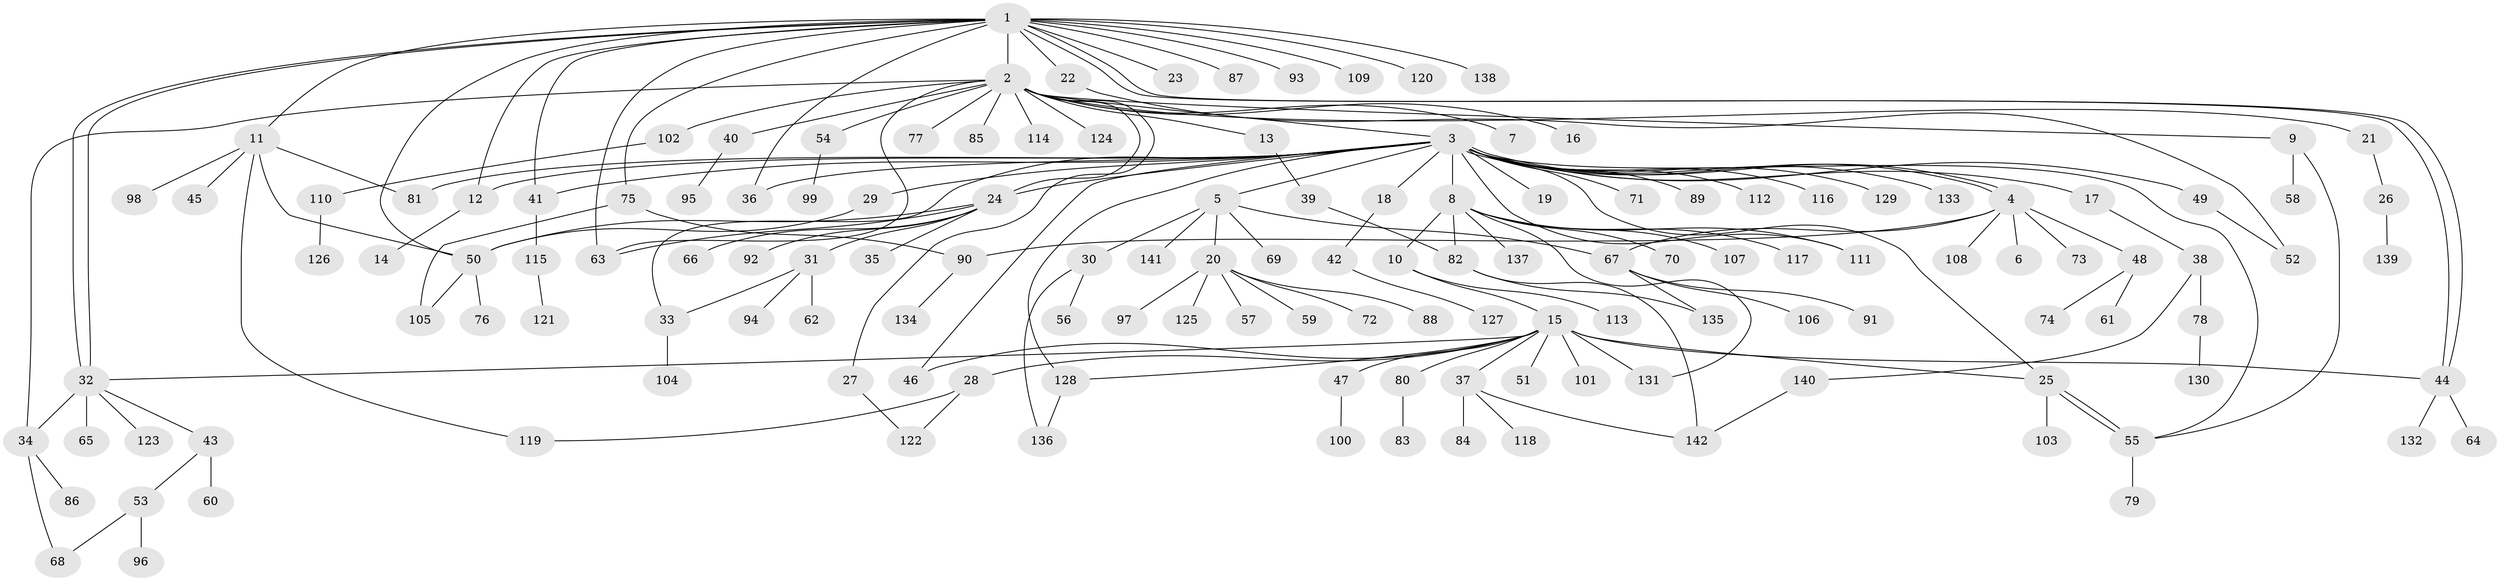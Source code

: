 // Generated by graph-tools (version 1.1) at 2025/14/03/09/25 04:14:39]
// undirected, 142 vertices, 178 edges
graph export_dot {
graph [start="1"]
  node [color=gray90,style=filled];
  1;
  2;
  3;
  4;
  5;
  6;
  7;
  8;
  9;
  10;
  11;
  12;
  13;
  14;
  15;
  16;
  17;
  18;
  19;
  20;
  21;
  22;
  23;
  24;
  25;
  26;
  27;
  28;
  29;
  30;
  31;
  32;
  33;
  34;
  35;
  36;
  37;
  38;
  39;
  40;
  41;
  42;
  43;
  44;
  45;
  46;
  47;
  48;
  49;
  50;
  51;
  52;
  53;
  54;
  55;
  56;
  57;
  58;
  59;
  60;
  61;
  62;
  63;
  64;
  65;
  66;
  67;
  68;
  69;
  70;
  71;
  72;
  73;
  74;
  75;
  76;
  77;
  78;
  79;
  80;
  81;
  82;
  83;
  84;
  85;
  86;
  87;
  88;
  89;
  90;
  91;
  92;
  93;
  94;
  95;
  96;
  97;
  98;
  99;
  100;
  101;
  102;
  103;
  104;
  105;
  106;
  107;
  108;
  109;
  110;
  111;
  112;
  113;
  114;
  115;
  116;
  117;
  118;
  119;
  120;
  121;
  122;
  123;
  124;
  125;
  126;
  127;
  128;
  129;
  130;
  131;
  132;
  133;
  134;
  135;
  136;
  137;
  138;
  139;
  140;
  141;
  142;
  1 -- 2;
  1 -- 11;
  1 -- 12;
  1 -- 22;
  1 -- 23;
  1 -- 32;
  1 -- 32;
  1 -- 36;
  1 -- 41;
  1 -- 44;
  1 -- 44;
  1 -- 50;
  1 -- 63;
  1 -- 75;
  1 -- 87;
  1 -- 93;
  1 -- 109;
  1 -- 120;
  1 -- 138;
  2 -- 3;
  2 -- 7;
  2 -- 9;
  2 -- 13;
  2 -- 16;
  2 -- 21;
  2 -- 24;
  2 -- 27;
  2 -- 34;
  2 -- 40;
  2 -- 54;
  2 -- 63;
  2 -- 77;
  2 -- 85;
  2 -- 102;
  2 -- 114;
  2 -- 124;
  3 -- 4;
  3 -- 4;
  3 -- 5;
  3 -- 8;
  3 -- 12;
  3 -- 17;
  3 -- 18;
  3 -- 19;
  3 -- 24;
  3 -- 25;
  3 -- 29;
  3 -- 33;
  3 -- 36;
  3 -- 41;
  3 -- 46;
  3 -- 49;
  3 -- 55;
  3 -- 71;
  3 -- 81;
  3 -- 89;
  3 -- 111;
  3 -- 112;
  3 -- 116;
  3 -- 128;
  3 -- 129;
  3 -- 133;
  4 -- 6;
  4 -- 48;
  4 -- 67;
  4 -- 73;
  4 -- 90;
  4 -- 108;
  5 -- 20;
  5 -- 30;
  5 -- 67;
  5 -- 69;
  5 -- 141;
  8 -- 10;
  8 -- 70;
  8 -- 82;
  8 -- 107;
  8 -- 111;
  8 -- 117;
  8 -- 131;
  8 -- 137;
  9 -- 55;
  9 -- 58;
  10 -- 15;
  10 -- 113;
  11 -- 45;
  11 -- 50;
  11 -- 81;
  11 -- 98;
  11 -- 119;
  12 -- 14;
  13 -- 39;
  15 -- 25;
  15 -- 28;
  15 -- 32;
  15 -- 37;
  15 -- 44;
  15 -- 46;
  15 -- 47;
  15 -- 51;
  15 -- 80;
  15 -- 101;
  15 -- 128;
  15 -- 131;
  17 -- 38;
  18 -- 42;
  20 -- 57;
  20 -- 59;
  20 -- 72;
  20 -- 88;
  20 -- 97;
  20 -- 125;
  21 -- 26;
  22 -- 52;
  24 -- 31;
  24 -- 35;
  24 -- 50;
  24 -- 63;
  24 -- 66;
  24 -- 92;
  25 -- 55;
  25 -- 55;
  25 -- 103;
  26 -- 139;
  27 -- 122;
  28 -- 119;
  28 -- 122;
  29 -- 50;
  30 -- 56;
  30 -- 136;
  31 -- 33;
  31 -- 62;
  31 -- 94;
  32 -- 34;
  32 -- 43;
  32 -- 65;
  32 -- 123;
  33 -- 104;
  34 -- 68;
  34 -- 86;
  37 -- 84;
  37 -- 118;
  37 -- 142;
  38 -- 78;
  38 -- 140;
  39 -- 82;
  40 -- 95;
  41 -- 115;
  42 -- 127;
  43 -- 53;
  43 -- 60;
  44 -- 64;
  44 -- 132;
  47 -- 100;
  48 -- 61;
  48 -- 74;
  49 -- 52;
  50 -- 76;
  50 -- 105;
  53 -- 68;
  53 -- 96;
  54 -- 99;
  55 -- 79;
  67 -- 91;
  67 -- 106;
  67 -- 135;
  75 -- 90;
  75 -- 105;
  78 -- 130;
  80 -- 83;
  82 -- 135;
  82 -- 142;
  90 -- 134;
  102 -- 110;
  110 -- 126;
  115 -- 121;
  128 -- 136;
  140 -- 142;
}
